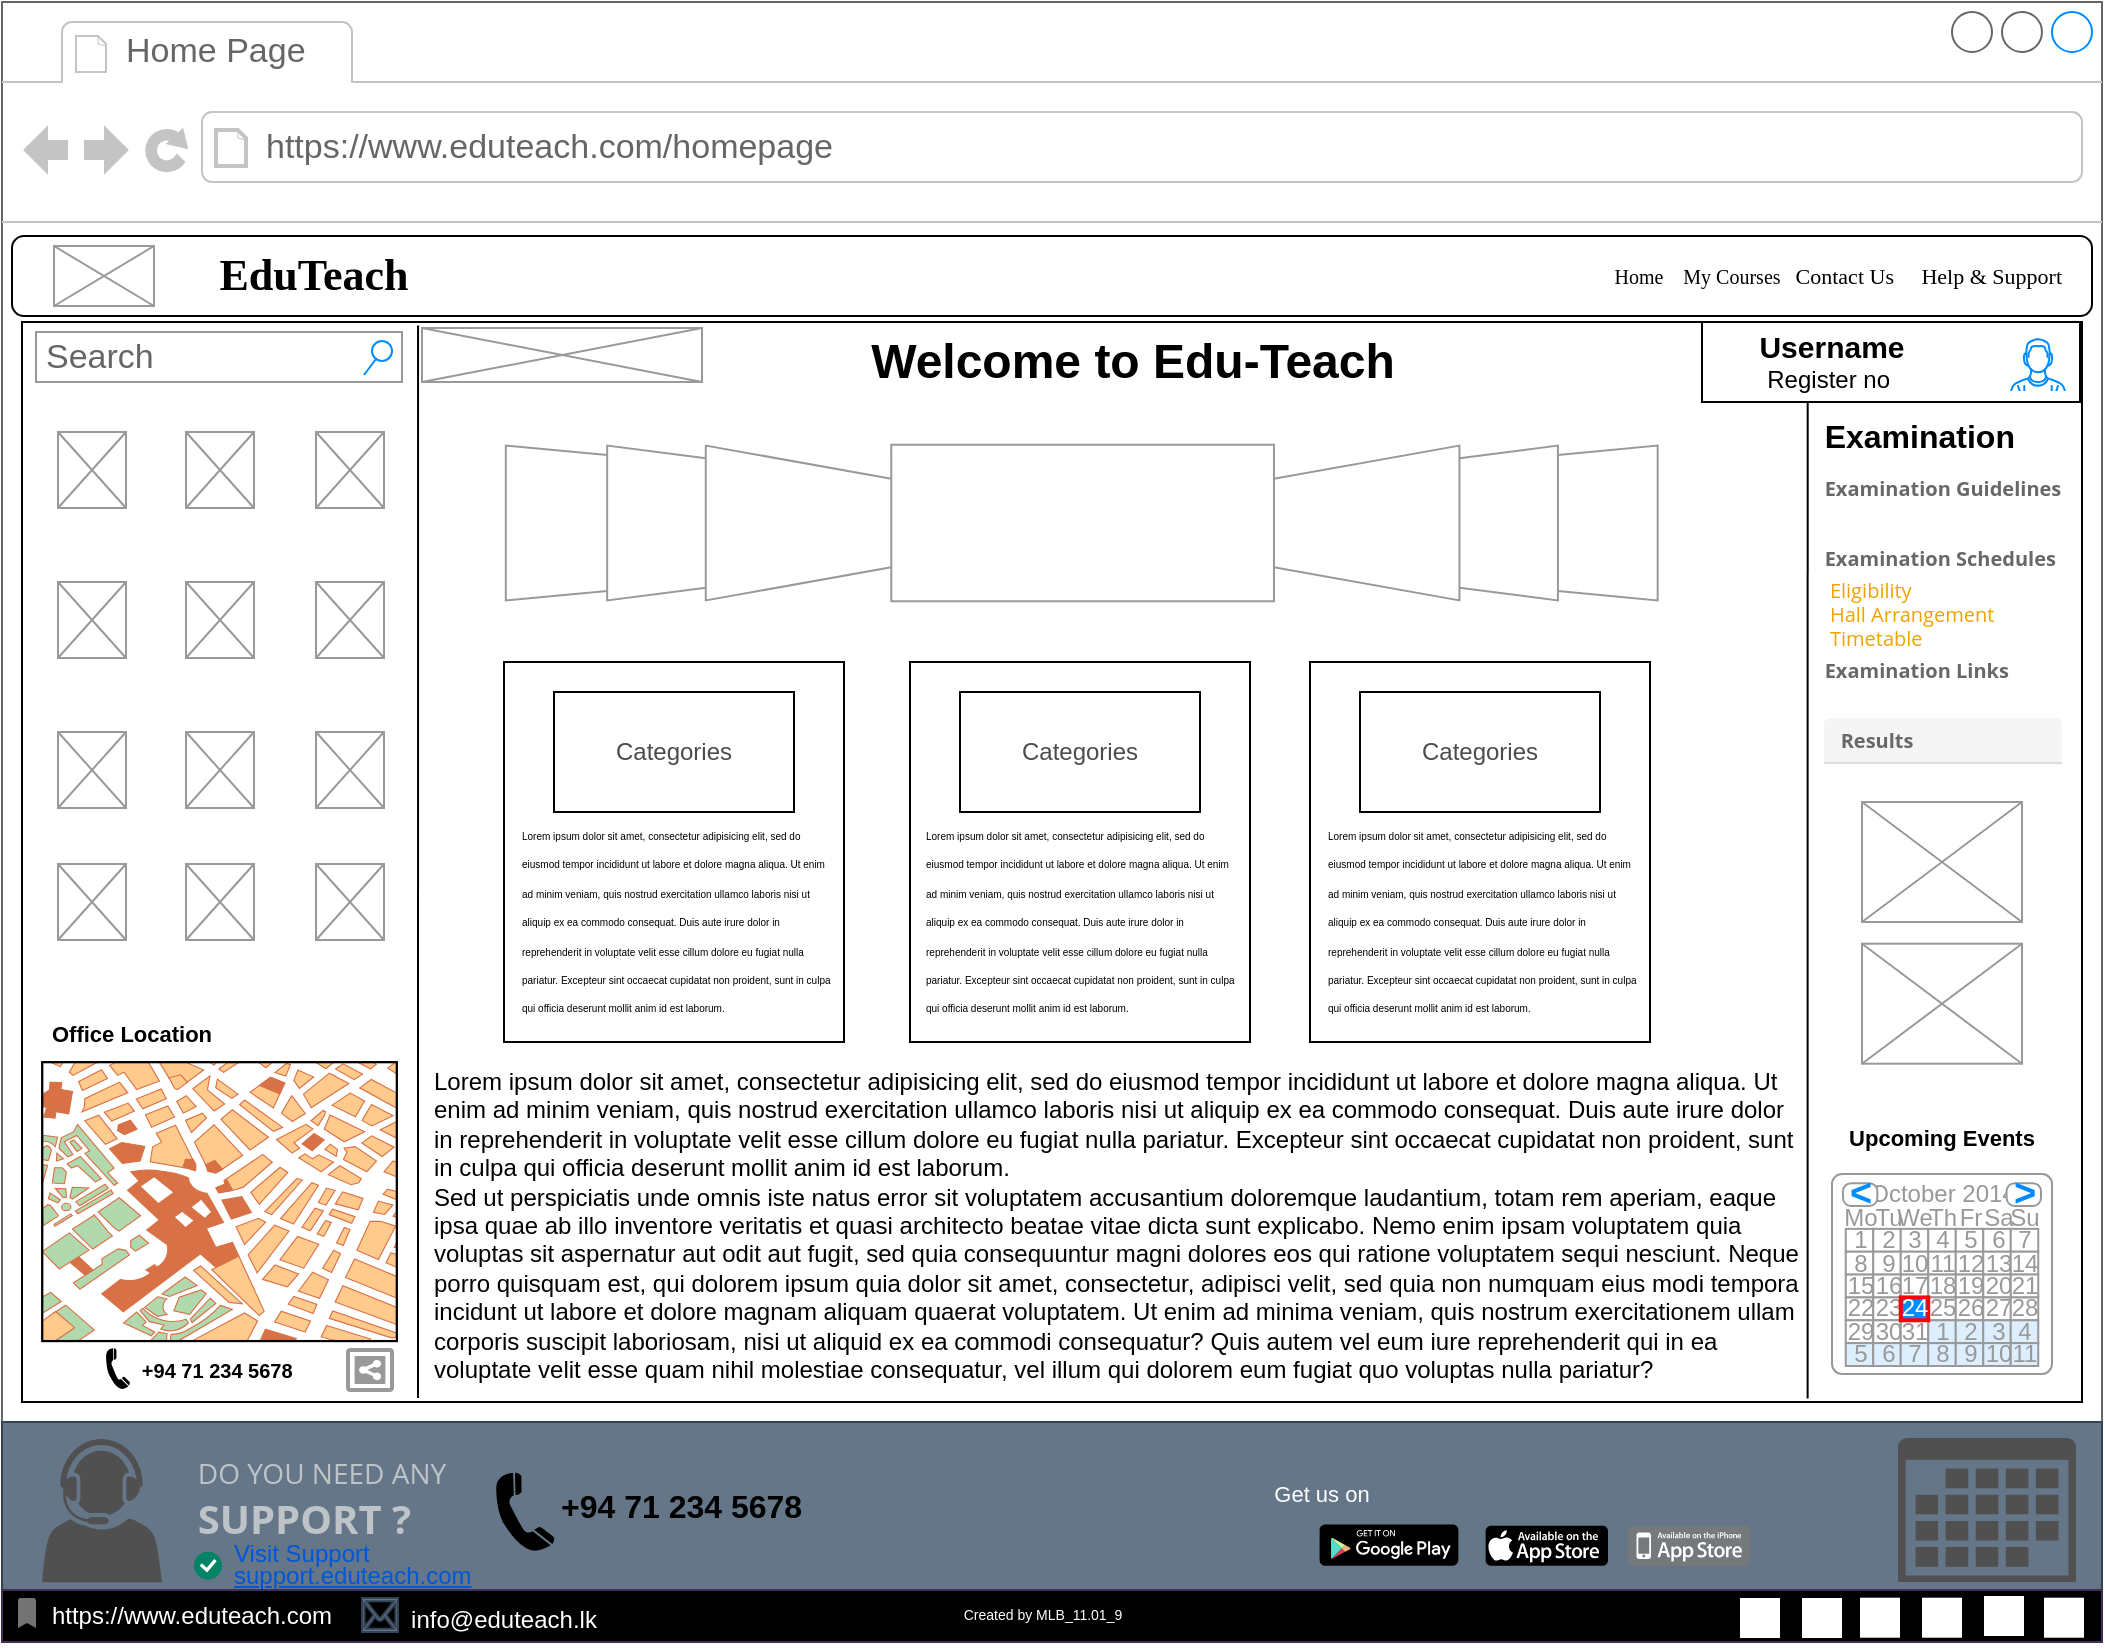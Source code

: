 <mxfile version="21.2.9" type="device">
  <diagram name="Page-1" id="2cc2dc42-3aac-f2a9-1cec-7a8b7cbee084">
    <mxGraphModel dx="1221" dy="711" grid="1" gridSize="10" guides="1" tooltips="1" connect="1" arrows="1" fold="1" page="1" pageScale="1" pageWidth="1100" pageHeight="850" background="none" math="0" shadow="0">
      <root>
        <mxCell id="0" />
        <mxCell id="1" parent="0" />
        <mxCell id="7026571954dc6520-1" value="" style="strokeWidth=1;shadow=0;dashed=0;align=center;html=1;shape=mxgraph.mockup.containers.browserWindow;rSize=0;strokeColor=#666666;mainText=,;recursiveResize=0;rounded=0;labelBackgroundColor=none;fontFamily=Verdana;fontSize=12" parent="1" vertex="1">
          <mxGeometry x="30" y="20" width="1050" height="820" as="geometry" />
        </mxCell>
        <mxCell id="7026571954dc6520-2" value="Home Page" style="strokeWidth=1;shadow=0;dashed=0;align=center;html=1;shape=mxgraph.mockup.containers.anchor;fontSize=17;fontColor=#666666;align=left;" parent="7026571954dc6520-1" vertex="1">
          <mxGeometry x="60" y="12" width="110" height="26" as="geometry" />
        </mxCell>
        <mxCell id="7026571954dc6520-3" value="https://www.eduteach.com/homepage" style="strokeWidth=1;shadow=0;dashed=0;align=center;html=1;shape=mxgraph.mockup.containers.anchor;rSize=0;fontSize=17;fontColor=#666666;align=left;" parent="7026571954dc6520-1" vertex="1">
          <mxGeometry x="130" y="60" width="480" height="26" as="geometry" />
        </mxCell>
        <mxCell id="8VcgCAM9icAOnQxPm49f-2" value="Welcome to Edu-Teach" style="text;strokeColor=none;fillColor=none;html=1;fontSize=24;fontStyle=1;verticalAlign=middle;align=center;" parent="7026571954dc6520-1" vertex="1">
          <mxGeometry x="430" y="160" width="270" height="40" as="geometry" />
        </mxCell>
        <mxCell id="8VcgCAM9icAOnQxPm49f-1" value="" style="verticalLabelPosition=bottom;shadow=0;dashed=0;align=center;html=1;verticalAlign=top;strokeWidth=1;shape=mxgraph.mockup.navigation.coverFlow;strokeColor=#999999;" parent="7026571954dc6520-1" vertex="1">
          <mxGeometry x="249" y="221" width="580" height="79" as="geometry" />
        </mxCell>
        <mxCell id="LoF_D8ftlG8vqLDM8Cvz-1" value="&lt;font style=&quot;font-size: 7px;&quot;&gt;Created by MLB_11.01_9&lt;/font&gt;" style="text;html=1;strokeColor=none;fillColor=none;align=center;verticalAlign=middle;whiteSpace=wrap;rounded=0;" parent="1" vertex="1">
          <mxGeometry x="460" y="810" width="181" height="30" as="geometry" />
        </mxCell>
        <mxCell id="LoF_D8ftlG8vqLDM8Cvz-2" value="" style="rounded=1;whiteSpace=wrap;html=1;" parent="1" vertex="1">
          <mxGeometry x="35" y="137" width="1040" height="40" as="geometry" />
        </mxCell>
        <mxCell id="LoF_D8ftlG8vqLDM8Cvz-3" value="" style="verticalLabelPosition=bottom;shadow=0;dashed=0;align=center;html=1;verticalAlign=top;strokeWidth=1;shape=mxgraph.mockup.graphics.simpleIcon;strokeColor=#999999;" parent="1" vertex="1">
          <mxGeometry x="56" y="142" width="50" height="30" as="geometry" />
        </mxCell>
        <mxCell id="LoF_D8ftlG8vqLDM8Cvz-5" value="&lt;font size=&quot;1&quot; face=&quot;Comic Sans MS&quot; style=&quot;&quot;&gt;&amp;nbsp; &amp;nbsp; &amp;nbsp; &amp;nbsp;Home&amp;nbsp; &amp;nbsp; My Courses&amp;nbsp; &amp;nbsp;&lt;/font&gt;&lt;span style=&quot;font-family: &amp;quot;Comic Sans MS&amp;quot;; font-size: 11px;&quot;&gt;Contact&amp;nbsp;&lt;/span&gt;&lt;font size=&quot;1&quot; face=&quot;Comic Sans MS&quot; style=&quot;&quot;&gt;&lt;span style=&quot;font-size: 11px;&quot;&gt;Us&amp;nbsp; &amp;nbsp; &amp;nbsp;Help &amp;amp; Support&lt;/span&gt;&lt;/font&gt;" style="text;html=1;strokeColor=none;fillColor=none;align=right;verticalAlign=middle;whiteSpace=wrap;rounded=0;" parent="1" vertex="1">
          <mxGeometry x="680" y="142" width="382" height="30" as="geometry" />
        </mxCell>
        <mxCell id="796VdTpRs6x_GsB5o8sN-1" value="" style="rounded=0;whiteSpace=wrap;html=1;fillColor=#647687;strokeColor=#314354;fontColor=#ffffff;" parent="1" vertex="1">
          <mxGeometry x="30" y="730" width="1050" height="110" as="geometry" />
        </mxCell>
        <mxCell id="796VdTpRs6x_GsB5o8sN-2" value="" style="dashed=0;outlineConnect=0;html=1;align=center;labelPosition=center;verticalLabelPosition=bottom;verticalAlign=top;shape=mxgraph.weblogos.app_store;fillColor=#000000;strokeColor=none" parent="1" vertex="1">
          <mxGeometry x="771.8" y="781.85" width="61.2" height="20" as="geometry" />
        </mxCell>
        <mxCell id="796VdTpRs6x_GsB5o8sN-3" value="" style="dashed=0;outlineConnect=0;html=1;align=center;labelPosition=center;verticalLabelPosition=bottom;verticalAlign=top;shape=mxgraph.weblogos.app_store_iphone;fillColor=#75797C;strokeColor=none" parent="1" vertex="1">
          <mxGeometry x="842.8" y="781.85" width="61.2" height="20" as="geometry" />
        </mxCell>
        <mxCell id="796VdTpRs6x_GsB5o8sN-4" value="" style="dashed=0;outlineConnect=0;html=1;align=center;labelPosition=center;verticalLabelPosition=bottom;verticalAlign=top;shape=mxgraph.webicons.google_play;fillColor=#000000" parent="1" vertex="1">
          <mxGeometry x="688.8" y="781.25" width="69.4" height="20.6" as="geometry" />
        </mxCell>
        <mxCell id="796VdTpRs6x_GsB5o8sN-5" value="&lt;font style=&quot;font-size: 11px;&quot; color=&quot;#ffffff&quot;&gt;Get us on&lt;/font&gt;" style="text;html=1;strokeColor=none;fillColor=none;align=center;verticalAlign=middle;whiteSpace=wrap;rounded=0;" parent="1" vertex="1">
          <mxGeometry x="660" y="751.25" width="60" height="30" as="geometry" />
        </mxCell>
        <mxCell id="796VdTpRs6x_GsB5o8sN-6" value="&lt;p style=&quot;line-height: 90%;&quot;&gt;&lt;/p&gt;&lt;div style=&quot;text-align: left; line-height: 40%; font-size: 11px;&quot;&gt;&lt;p style=&quot;margin: 0px 0px 10px; color: rgb(189, 195, 199); font-family: &amp;quot;Open Sans&amp;quot;, sans-serif; font-size: 14px; line-height: 40%;&quot; dir=&quot;ltr&quot;&gt;&lt;span style=&quot;background-color: rgb(100, 118, 135);&quot;&gt;DO YOU NEED ANY&lt;/span&gt;&lt;/p&gt;&lt;p style=&quot;margin: 0px 0px 10px; color: rgb(189, 195, 199); font-family: &amp;quot;Open Sans&amp;quot;, sans-serif; font-size: 2rem; line-height: 40%;&quot;&gt;&lt;span style=&quot;font-weight: 700; font-size: 20px; background-color: rgb(100, 118, 135);&quot;&gt;SUPPORT ?&lt;/span&gt;&lt;/p&gt;&lt;/div&gt;&lt;p&gt;&lt;/p&gt;" style="text;html=1;strokeColor=none;fillColor=none;align=center;verticalAlign=middle;whiteSpace=wrap;rounded=0;" parent="1" vertex="1">
          <mxGeometry x="110" y="733.5" width="160" height="71.5" as="geometry" />
        </mxCell>
        <mxCell id="796VdTpRs6x_GsB5o8sN-7" value="" style="shape=image;html=1;verticalAlign=top;verticalLabelPosition=bottom;labelBackgroundColor=#ffffff;imageAspect=0;aspect=fixed;image=https://cdn1.iconfinder.com/data/icons/logos-brands-1/24/logo_brand_brands_logos_microsoft_store_windows-128.png" parent="1" vertex="1">
          <mxGeometry x="911" y="774.25" width="30" height="30" as="geometry" />
        </mxCell>
        <mxCell id="796VdTpRs6x_GsB5o8sN-8" value="" style="sketch=0;pointerEvents=1;shadow=0;dashed=0;html=1;strokeColor=none;fillColor=#505050;labelPosition=center;verticalLabelPosition=bottom;verticalAlign=top;outlineConnect=0;align=center;shape=mxgraph.office.concepts.calendar;" parent="1" vertex="1">
          <mxGeometry x="978" y="738" width="89" height="72" as="geometry" />
        </mxCell>
        <mxCell id="796VdTpRs6x_GsB5o8sN-9" value="&lt;p style=&quot;line-height: 90%;&quot;&gt;Visit Support&lt;br&gt;&lt;u&gt;support.eduteach.com&lt;/u&gt;&lt;/p&gt;" style="fillColor=none;strokeColor=none;html=1;fontColor=#0057D8;align=left;fontSize=12;sketch=0;" parent="1" vertex="1">
          <mxGeometry x="144" y="784.85" width="125" height="33" as="geometry" />
        </mxCell>
        <mxCell id="796VdTpRs6x_GsB5o8sN-10" value="" style="html=1;shadow=0;dashed=0;shape=mxgraph.atlassian.checkbox;fillColor=#008465;strokeColor=none;html=1;sketch=0;" parent="1" vertex="1">
          <mxGeometry x="126" y="794.85" width="14" height="14" as="geometry" />
        </mxCell>
        <mxCell id="796VdTpRs6x_GsB5o8sN-11" value="" style="sketch=0;pointerEvents=1;shadow=0;dashed=0;html=1;strokeColor=none;fillColor=#505050;labelPosition=center;verticalLabelPosition=bottom;verticalAlign=top;outlineConnect=0;align=center;shape=mxgraph.office.users.call_center_agent;" parent="1" vertex="1">
          <mxGeometry x="50" y="738.37" width="60" height="71.75" as="geometry" />
        </mxCell>
        <mxCell id="796VdTpRs6x_GsB5o8sN-12" value="" style="shape=mxgraph.signs.tech.telephone_3;html=1;pointerEvents=1;fillColor=#000000;strokeColor=none;verticalLabelPosition=bottom;verticalAlign=top;align=center;" parent="1" vertex="1">
          <mxGeometry x="277" y="755.25" width="29.31" height="40" as="geometry" />
        </mxCell>
        <mxCell id="796VdTpRs6x_GsB5o8sN-13" value="&lt;b&gt;&lt;font style=&quot;font-size: 16px;&quot;&gt;+94 71 234 5678&amp;nbsp;&lt;/font&gt;&lt;/b&gt;" style="text;html=1;strokeColor=none;fillColor=none;align=center;verticalAlign=middle;whiteSpace=wrap;rounded=0;" parent="1" vertex="1">
          <mxGeometry x="287" y="757.37" width="170" height="30" as="geometry" />
        </mxCell>
        <mxCell id="796VdTpRs6x_GsB5o8sN-14" value="" style="rounded=0;whiteSpace=wrap;html=1;fillColor=#000000;fontColor=#ffffff;strokeColor=#432D57;" parent="1" vertex="1">
          <mxGeometry x="30" y="814" width="1050" height="26" as="geometry" />
        </mxCell>
        <mxCell id="796VdTpRs6x_GsB5o8sN-15" value="&lt;font color=&quot;#ffffff&quot; style=&quot;font-size: 7px;&quot;&gt;Created by MLB_11.01_9&lt;/font&gt;" style="text;html=1;strokeColor=none;fillColor=none;align=center;verticalAlign=middle;whiteSpace=wrap;rounded=0;" parent="1" vertex="1">
          <mxGeometry x="460" y="810" width="181" height="30" as="geometry" />
        </mxCell>
        <mxCell id="796VdTpRs6x_GsB5o8sN-16" value="" style="shape=image;html=1;verticalAlign=top;verticalLabelPosition=bottom;labelBackgroundColor=#ffffff;imageAspect=0;aspect=fixed;image=https://cdn2.iconfinder.com/data/icons/social-media-2421/512/Telegram-128.png;imageBackground=default;" parent="1" vertex="1">
          <mxGeometry x="1021" y="817" width="20" height="20" as="geometry" />
        </mxCell>
        <mxCell id="796VdTpRs6x_GsB5o8sN-17" value="" style="shape=image;html=1;verticalAlign=top;verticalLabelPosition=bottom;labelBackgroundColor=#ffffff;imageAspect=0;aspect=fixed;image=https://cdn3.iconfinder.com/data/icons/picons-social/57/46-facebook-128.png;imageBackground=default;" parent="1" vertex="1">
          <mxGeometry x="990" y="817.85" width="20" height="20" as="geometry" />
        </mxCell>
        <mxCell id="796VdTpRs6x_GsB5o8sN-18" value="" style="shape=image;html=1;verticalAlign=top;verticalLabelPosition=bottom;labelBackgroundColor=#ffffff;imageAspect=0;aspect=fixed;image=https://cdn1.iconfinder.com/data/icons/social-media-circle-7/512/Circled_Twitter_svg-128.png;imageBackground=default;" parent="1" vertex="1">
          <mxGeometry x="959" y="817.85" width="20" height="20" as="geometry" />
        </mxCell>
        <mxCell id="796VdTpRs6x_GsB5o8sN-19" value="" style="shape=image;html=1;verticalAlign=top;verticalLabelPosition=bottom;labelBackgroundColor=#ffffff;imageAspect=0;aspect=fixed;image=https://cdn4.iconfinder.com/data/icons/ionicons/512/icon-social-github-128.png;imageBackground=default;" parent="1" vertex="1">
          <mxGeometry x="1051" y="817.85" width="20" height="20" as="geometry" />
        </mxCell>
        <mxCell id="796VdTpRs6x_GsB5o8sN-20" value="" style="shape=image;html=1;verticalAlign=top;verticalLabelPosition=bottom;labelBackgroundColor=#ffffff;imageAspect=0;aspect=fixed;image=https://cdn0.iconfinder.com/data/icons/eon-social-media-contact-info-2/32/in_linkedin_portfolio_social_media-128.png;imageBackground=default;" parent="1" vertex="1">
          <mxGeometry x="930" y="818" width="20" height="20" as="geometry" />
        </mxCell>
        <mxCell id="796VdTpRs6x_GsB5o8sN-21" value="" style="shape=image;html=1;verticalAlign=top;verticalLabelPosition=bottom;labelBackgroundColor=#ffffff;imageAspect=0;aspect=fixed;image=https://cdn0.iconfinder.com/data/icons/social-media-and-logos-12/32/Google_Google-128.png;imageBackground=default;" parent="1" vertex="1">
          <mxGeometry x="899" y="818" width="20" height="20" as="geometry" />
        </mxCell>
        <mxCell id="796VdTpRs6x_GsB5o8sN-22" value="&lt;font color=&quot;#ffffff&quot;&gt;https://www.eduteach.com&lt;/font&gt;" style="text;html=1;strokeColor=none;fillColor=none;align=center;verticalAlign=middle;whiteSpace=wrap;rounded=0;" parent="1" vertex="1">
          <mxGeometry x="40" y="812" width="170" height="30" as="geometry" />
        </mxCell>
        <mxCell id="796VdTpRs6x_GsB5o8sN-23" value="" style="shape=mxgraph.signs.tech.mail;html=1;pointerEvents=1;fillColor=#647687;strokeColor=#314354;verticalLabelPosition=bottom;verticalAlign=top;align=center;fontColor=#ffffff;" parent="1" vertex="1">
          <mxGeometry x="210" y="818" width="18" height="17" as="geometry" />
        </mxCell>
        <mxCell id="796VdTpRs6x_GsB5o8sN-24" value="&lt;font color=&quot;#ffffff&quot;&gt;info@eduteach.lk&lt;/font&gt;" style="text;html=1;strokeColor=none;fillColor=none;align=center;verticalAlign=middle;whiteSpace=wrap;rounded=0;" parent="1" vertex="1">
          <mxGeometry x="196" y="814" width="170" height="30" as="geometry" />
        </mxCell>
        <mxCell id="796VdTpRs6x_GsB5o8sN-25" value="" style="html=1;dashed=0;aspect=fixed;verticalLabelPosition=bottom;verticalAlign=top;align=center;shape=mxgraph.gmdl.bookmark;strokeColor=none;fillColor=#737373;shadow=0;sketch=0;" parent="1" vertex="1">
          <mxGeometry x="38" y="818" width="9" height="15" as="geometry" />
        </mxCell>
        <mxCell id="8VcgCAM9icAOnQxPm49f-7" value="" style="endArrow=none;html=1;rounded=0;entryX=0.168;entryY=0.007;entryDx=0;entryDy=0;entryPerimeter=0;" parent="1" edge="1">
          <mxGeometry width="50" height="50" relative="1" as="geometry">
            <mxPoint x="238" y="718" as="sourcePoint" />
            <mxPoint x="238.04" y="181.78" as="targetPoint" />
          </mxGeometry>
        </mxCell>
        <mxCell id="8VcgCAM9icAOnQxPm49f-8" value="" style="endArrow=none;html=1;rounded=0;entryX=0.168;entryY=0.007;entryDx=0;entryDy=0;entryPerimeter=0;" parent="1" edge="1">
          <mxGeometry width="50" height="50" relative="1" as="geometry">
            <mxPoint x="932.8" y="718.22" as="sourcePoint" />
            <mxPoint x="932.84" y="182.0" as="targetPoint" />
          </mxGeometry>
        </mxCell>
        <mxCell id="8VcgCAM9icAOnQxPm49f-9" value="" style="rounded=0;whiteSpace=wrap;html=1;" parent="1" vertex="1">
          <mxGeometry x="880" y="180" width="189" height="40" as="geometry" />
        </mxCell>
        <mxCell id="8VcgCAM9icAOnQxPm49f-6" value="" style="rounded=0;whiteSpace=wrap;html=1;fillColor=none;" parent="1" vertex="1">
          <mxGeometry x="40" y="180" width="1030" height="540" as="geometry" />
        </mxCell>
        <mxCell id="8VcgCAM9icAOnQxPm49f-10" value="" style="verticalLabelPosition=bottom;shadow=0;dashed=0;align=center;html=1;verticalAlign=top;strokeWidth=1;shape=mxgraph.mockup.containers.userMale;strokeColor=#FFFFFF;strokeColor2=#008cff;labelBorderColor=none;labelBackgroundColor=none;" parent="1" vertex="1">
          <mxGeometry x="1033" y="185" width="30" height="30" as="geometry" />
        </mxCell>
        <mxCell id="8VcgCAM9icAOnQxPm49f-11" value="&lt;b&gt;&lt;font style=&quot;font-size: 15px;&quot;&gt;Username&lt;/font&gt;&lt;/b&gt;&lt;br&gt;Register no&amp;nbsp;" style="text;html=1;strokeColor=none;fillColor=none;align=center;verticalAlign=middle;whiteSpace=wrap;rounded=0;" parent="1" vertex="1">
          <mxGeometry x="890" y="185" width="110" height="30" as="geometry" />
        </mxCell>
        <mxCell id="8VcgCAM9icAOnQxPm49f-17" value="" style="rounded=0;whiteSpace=wrap;html=1;labelBackgroundColor=none;" parent="1" vertex="1">
          <mxGeometry x="281" y="350" width="170" height="190" as="geometry" />
        </mxCell>
        <mxCell id="8VcgCAM9icAOnQxPm49f-14" value="Categories" style="rounded=0;whiteSpace=wrap;html=1;textOpacity=70;" parent="1" vertex="1">
          <mxGeometry x="306" y="365" width="120" height="60" as="geometry" />
        </mxCell>
        <mxCell id="8VcgCAM9icAOnQxPm49f-18" value="" style="rounded=0;whiteSpace=wrap;html=1;labelBackgroundColor=none;" parent="1" vertex="1">
          <mxGeometry x="484" y="350" width="170" height="190" as="geometry" />
        </mxCell>
        <mxCell id="8VcgCAM9icAOnQxPm49f-15" value="Categories" style="rounded=0;whiteSpace=wrap;html=1;textOpacity=70;" parent="1" vertex="1">
          <mxGeometry x="509.0" y="365" width="120" height="60" as="geometry" />
        </mxCell>
        <mxCell id="8VcgCAM9icAOnQxPm49f-19" value="" style="rounded=0;whiteSpace=wrap;html=1;labelBackgroundColor=none;" parent="1" vertex="1">
          <mxGeometry x="684" y="350" width="170" height="190" as="geometry" />
        </mxCell>
        <mxCell id="8VcgCAM9icAOnQxPm49f-16" value="Categories" style="rounded=0;whiteSpace=wrap;html=1;textOpacity=70;" parent="1" vertex="1">
          <mxGeometry x="709" y="365" width="120" height="60" as="geometry" />
        </mxCell>
        <mxCell id="8VcgCAM9icAOnQxPm49f-20" value="&lt;font style=&quot;font-size: 5px;&quot;&gt;Lorem ipsum dolor sit amet, consectetur adipisicing elit, sed do eiusmod tempor incididunt ut labore et dolore magna aliqua. Ut enim ad minim veniam, quis nostrud exercitation ullamco laboris nisi ut aliquip ex ea commodo consequat. Duis aute irure dolor in reprehenderit in voluptate velit esse cillum dolore eu fugiat nulla pariatur. Excepteur sint occaecat cupidatat non proident, sunt in culpa qui officia deserunt mollit anim id est laborum.&lt;/font&gt;" style="text;spacingTop=-5;whiteSpace=wrap;html=1;align=left;fontSize=12;fontFamily=Helvetica;fillColor=none;strokeColor=none;" parent="1" vertex="1">
          <mxGeometry x="288" y="426" width="158" height="116" as="geometry" />
        </mxCell>
        <mxCell id="8VcgCAM9icAOnQxPm49f-21" value="&lt;font style=&quot;font-size: 5px;&quot;&gt;Lorem ipsum dolor sit amet, consectetur adipisicing elit, sed do eiusmod tempor incididunt ut labore et dolore magna aliqua. Ut enim ad minim veniam, quis nostrud exercitation ullamco laboris nisi ut aliquip ex ea commodo consequat. Duis aute irure dolor in reprehenderit in voluptate velit esse cillum dolore eu fugiat nulla pariatur. Excepteur sint occaecat cupidatat non proident, sunt in culpa qui officia deserunt mollit anim id est laborum.&lt;/font&gt;" style="text;spacingTop=-5;whiteSpace=wrap;html=1;align=left;fontSize=12;fontFamily=Helvetica;fillColor=none;strokeColor=none;" parent="1" vertex="1">
          <mxGeometry x="490" y="426" width="158" height="116" as="geometry" />
        </mxCell>
        <mxCell id="8VcgCAM9icAOnQxPm49f-22" value="&lt;font style=&quot;font-size: 5px;&quot;&gt;Lorem ipsum dolor sit amet, consectetur adipisicing elit, sed do eiusmod tempor incididunt ut labore et dolore magna aliqua. Ut enim ad minim veniam, quis nostrud exercitation ullamco laboris nisi ut aliquip ex ea commodo consequat. Duis aute irure dolor in reprehenderit in voluptate velit esse cillum dolore eu fugiat nulla pariatur. Excepteur sint occaecat cupidatat non proident, sunt in culpa qui officia deserunt mollit anim id est laborum.&lt;/font&gt;" style="text;spacingTop=-5;whiteSpace=wrap;html=1;align=left;fontSize=12;fontFamily=Helvetica;fillColor=none;strokeColor=none;" parent="1" vertex="1">
          <mxGeometry x="691" y="426" width="158" height="116" as="geometry" />
        </mxCell>
        <mxCell id="8VcgCAM9icAOnQxPm49f-23" value="&lt;h2 style=&quot;text-align: left; margin: 10px 0px; font-family: &amp;quot;Pontano Sans&amp;quot;, sans-serif; line-height: 70%; background-color: rgb(255, 255, 255); font-size: 16px;&quot;&gt;&lt;font style=&quot;font-size: 16px;&quot;&gt;Examination&lt;/font&gt;&lt;/h2&gt;&lt;div style=&quot;text-align: left; font-family: &amp;quot;Open Sans&amp;quot;, sans-serif; font-size: 10px; text-decoration-line: none; line-height: 2em; font-weight: bold; color: rgb(104, 104, 104) !important;&quot;&gt;&lt;a style=&quot;background-color: initial; text-decoration-line: none; line-height: 2em; color: rgb(104, 104, 104) !important;&quot; class=&quot;collapsed&quot; href=&quot;https://courseweb.sliit.lk/my/#collapseThree&quot; data-parent=&quot;#accordion&quot; data-toggle=&quot;collapse&quot;&gt;Examination Guidelines&lt;/a&gt;&lt;a style=&quot;font-family: &amp;quot;Open Sans&amp;quot;, sans-serif; font-size: 10px; text-decoration-line: none; line-height: 2em; font-weight: bold; color: rgb(104, 104, 104) !important;&quot; class=&quot;collapsed&quot; href=&quot;https://courseweb.sliit.lk/my/#collapseThree&quot; data-parent=&quot;#accordion&quot; data-toggle=&quot;collapse&quot;&gt;&lt;br&gt;&lt;/a&gt;&lt;/div&gt;&lt;font face=&quot;Open Sans, sans-serif&quot; color=&quot;#555555&quot;&gt;&lt;div style=&quot;text-align: left;&quot;&gt;&lt;span style=&quot;font-size: 10px;&quot;&gt;&lt;br&gt;&lt;/span&gt;&lt;/div&gt;&lt;/font&gt;&lt;div style=&quot;text-align: left; font-family: &amp;quot;Open Sans&amp;quot;, sans-serif; font-size: 10px; text-decoration-line: none; line-height: 2em; font-weight: bold; color: rgb(104, 104, 104) !important;&quot;&gt;&lt;a style=&quot;background-color: initial; text-decoration-line: none; line-height: 2em; color: rgb(104, 104, 104) !important;&quot; class=&quot;&quot; href=&quot;https://courseweb.sliit.lk/my/#collapseOne&quot; data-parent=&quot;#accordion&quot; data-toggle=&quot;collapse&quot;&gt;Examination Schedules&lt;/a&gt;&lt;a style=&quot;font-family: &amp;quot;Open Sans&amp;quot;, sans-serif; font-size: 10px; text-decoration-line: none; line-height: 2em; font-weight: bold; color: rgb(104, 104, 104) !important;&quot; class=&quot;&quot; href=&quot;https://courseweb.sliit.lk/my/#collapseOne&quot; data-parent=&quot;#accordion&quot; data-toggle=&quot;collapse&quot;&gt;&lt;br&gt;&lt;/a&gt;&lt;/div&gt;&lt;span style=&quot;background-color: rgb(255, 255, 255); color: rgb(85, 85, 85); font-family: &amp;quot;Open Sans&amp;quot;, sans-serif; font-size: 10px;&quot;&gt;&lt;div style=&quot;text-align: left;&quot;&gt;&amp;nbsp;&lt;a style=&quot;color: rgb(239, 163, 0); text-decoration-line: none; margin: 20px 0px;&quot; href=&quot;https://courseweb.sliit.lk/course/view.php?id=3&amp;amp;section=1&quot;&gt;Eligibility&lt;/a&gt;&lt;/div&gt;&lt;/span&gt;&lt;span style=&quot;background-color: rgb(255, 255, 255); color: rgb(85, 85, 85); font-family: &amp;quot;Open Sans&amp;quot;, sans-serif; font-size: 10px;&quot;&gt;&lt;div style=&quot;text-align: left;&quot;&gt;&amp;nbsp;&lt;a style=&quot;color: rgb(239, 163, 0); text-decoration-line: none; margin: 20px 0px;&quot; href=&quot;https://courseweb.sliit.lk/course/view.php?id=3&amp;amp;section=1&quot;&gt;Hall Arrangement&lt;/a&gt;&lt;/div&gt;&lt;/span&gt;&lt;span style=&quot;background-color: rgb(255, 255, 255); color: rgb(85, 85, 85); font-family: &amp;quot;Open Sans&amp;quot;, sans-serif; font-size: 10px;&quot;&gt;&lt;div style=&quot;text-align: left;&quot;&gt;&amp;nbsp;&lt;a style=&quot;color: rgb(239, 163, 0); text-decoration-line: none; margin: 20px 0px;&quot; href=&quot;https://courseweb.sliit.lk/course/view.php?id=3&amp;amp;section=1&quot;&gt;Timetable&lt;/a&gt;&lt;/div&gt;&lt;/span&gt;&lt;div style=&quot;text-align: left; font-family: &amp;quot;Open Sans&amp;quot;, sans-serif; font-size: 10px; text-decoration-line: none; line-height: 2em; font-weight: bold; color: rgb(104, 104, 104) !important;&quot;&gt;&lt;a style=&quot;background-color: initial; text-decoration-line: none; line-height: 2em; color: rgb(104, 104, 104) !important;&quot; class=&quot;collapsed&quot; href=&quot;https://courseweb.sliit.lk/my/#collapseTwo&quot; data-parent=&quot;#accordion&quot; data-toggle=&quot;collapse&quot;&gt;Examination Links&lt;/a&gt;&lt;a style=&quot;font-family: &amp;quot;Open Sans&amp;quot;, sans-serif; font-size: 10px; text-decoration-line: none; line-height: 2em; font-weight: bold; color: rgb(104, 104, 104) !important;&quot; class=&quot;collapsed&quot; href=&quot;https://courseweb.sliit.lk/my/#collapseTwo&quot; data-parent=&quot;#accordion&quot; data-toggle=&quot;collapse&quot;&gt;&lt;br&gt;&lt;/a&gt;&lt;/div&gt;&lt;font face=&quot;Open Sans, sans-serif&quot; color=&quot;#555555&quot;&gt;&lt;div style=&quot;text-align: left;&quot;&gt;&lt;span style=&quot;font-size: 10px;&quot;&gt;&lt;br&gt;&lt;/span&gt;&lt;/div&gt;&lt;/font&gt;&lt;div style=&quot;color: rgb(85, 85, 85); font-family: &amp;quot;Open Sans&amp;quot;, sans-serif; background-color: rgb(255, 255, 255); line-height: 80%; font-size: 10px;&quot; class=&quot;panel-group&quot;&gt;&lt;div style=&quot;border-radius: 4px; border: none; box-shadow: none; margin-bottom: 8px; line-height: 80%;&quot; class=&quot;panel panel-default&quot;&gt;&lt;div style=&quot;text-align: left; border-bottom: 1px solid rgb(221, 221, 221); border-top-left-radius: 3px; border-top-right-radius: 3px; padding: 1px 8px; background-color: rgb(245, 245, 245); border-top-color: rgb(221, 221, 221); border-right-color: rgb(221, 221, 221); border-left-color: rgb(221, 221, 221); line-height: 80%; color: rgb(119, 119, 119) !important;&quot; class=&quot;panel-heading&quot;&gt;&lt;a style=&quot;text-decoration-line: none; line-height: 2em; font-weight: bold; color: rgb(104, 104, 104) !important;&quot; class=&quot;collapsed&quot; target=&quot;_blank&quot; href=&quot;http://student.sliit.lk/profile/&quot;&gt;&lt;font style=&quot;font-size: 10px;&quot;&gt;Results&lt;/font&gt;&lt;/a&gt;&lt;/div&gt;&lt;/div&gt;&lt;/div&gt;&lt;div style=&quot;color: rgb(85, 85, 85); font-family: &amp;quot;Open Sans&amp;quot;, sans-serif; background-color: rgb(255, 255, 255); line-height: 80%; font-size: 10px;&quot; id=&quot;accordion&quot; class=&quot;panel-group&quot;&gt;&lt;div style=&quot;border-radius: 4px; border: none; box-shadow: none; margin-bottom: 8px; line-height: 80%;&quot; class=&quot;panel panel-default&quot;&gt;&lt;div style=&quot;position: relative; height: 0px; overflow: hidden; transition: height 0.35s ease 0s; line-height: 80%;&quot; class=&quot;panel-collapse collapse&quot; id=&quot;collapseThree&quot;&gt;&lt;div style=&quot;text-align: left; padding: 12px 8px; line-height: 80%;&quot; class=&quot;panel-body&quot;&gt;&lt;ul style=&quot;padding: 0px; margin: 0px 0px 10px 25px; line-height: 80%;&quot; class=&quot;list-style-3 colored&quot;&gt;&lt;li style=&quot;line-height: 20px; list-style: outside none none; margin: 20px 0px;&quot;&gt;&lt;font style=&quot;font-size: 10px;&quot;&gt;&lt;a style=&quot;color: rgb(239, 163, 0); text-decoration-line: none; margin: 10px 0px;&quot; target=&quot;_blank&quot; href=&quot;https://netexam.sliit.lk/course/view.php?id=638&quot;&gt;&lt;/a&gt;&lt;/font&gt;&lt;/li&gt;&lt;li style=&quot;line-height: 20px; list-style: outside none none; margin: 20px 0px;&quot;&gt;&lt;font style=&quot;font-size: 10px;&quot;&gt;&lt;a style=&quot;color: rgb(239, 163, 0); text-decoration-line: none; margin: 10px 0px;&quot; target=&quot;_blank&quot; href=&quot;https://netexam.sliit.lk/mod/page/view.php?id=2745&quot;&gt;&lt;/a&gt;&lt;/font&gt;&lt;/li&gt;&lt;/ul&gt;&lt;/div&gt;&lt;/div&gt;&lt;/div&gt;&lt;/div&gt;&lt;div style=&quot;color: rgb(85, 85, 85); font-family: &amp;quot;Open Sans&amp;quot;, sans-serif; text-align: start; background-color: rgb(255, 255, 255); line-height: 80%; font-size: 10px;&quot; class=&quot;panel-group&quot;&gt;&lt;div style=&quot;border-radius: 4px; border: none; box-shadow: none; margin-bottom: 8px; line-height: 80%;&quot; class=&quot;panel panel-default&quot;&gt;&lt;div style=&quot;position: relative; height: 0px; overflow: hidden; transition: height 0.35s ease 0s; line-height: 80%;&quot; class=&quot;panel-collapse collapse&quot; id=&quot;collapseTwo&quot;&gt;&lt;div style=&quot;padding: 12px 8px; line-height: 80%;&quot; class=&quot;panel-body&quot;&gt;&lt;ul style=&quot;padding: 0px; margin: 0px 0px 10px 25px; line-height: 80%;&quot; class=&quot;list-style-3 colored&quot;&gt;&lt;li style=&quot;line-height: 20px; list-style: outside none none; margin: 20px 0px;&quot;&gt;&lt;font style=&quot;font-size: 10px;&quot;&gt;&lt;a style=&quot;color: rgb(239, 163, 0); text-decoration-line: none; margin: 10px 0px;&quot; href=&quot;https://courseweb.sliit.lk/course/view.php?id=66&amp;amp;section=1&quot;&gt;&lt;/a&gt;&lt;/font&gt;&lt;/li&gt;&lt;li style=&quot;line-height: 20px; list-style: outside none none; margin: 20px 0px;&quot;&gt;&lt;font style=&quot;font-size: 10px;&quot;&gt;&lt;a style=&quot;color: rgb(239, 163, 0); text-decoration-line: none; margin: 10px 0px;&quot; href=&quot;https://courseweb.sliit.lk/course/view.php?id=67&amp;amp;section=1&quot;&gt;&lt;/a&gt;&lt;/font&gt;&lt;/li&gt;&lt;li style=&quot;line-height: 20px; list-style: outside none none; margin: 20px 0px;&quot;&gt;&lt;font style=&quot;font-size: 10px;&quot;&gt;&lt;a style=&quot;color: rgb(239, 163, 0); text-decoration-line: none; margin: 10px 0px;&quot; href=&quot;https://courseweb.sliit.lk/course/view.php?id=65&amp;amp;section=1&quot;&gt;&lt;/a&gt;&lt;/font&gt;&lt;/li&gt;&lt;/ul&gt;&lt;/div&gt;&lt;/div&gt;&lt;/div&gt;&lt;/div&gt;" style="text;html=1;strokeColor=none;fillColor=none;align=center;verticalAlign=middle;whiteSpace=wrap;rounded=0;" parent="1" vertex="1">
          <mxGeometry x="931.75" y="230" width="136.5" height="185" as="geometry" />
        </mxCell>
        <mxCell id="8VcgCAM9icAOnQxPm49f-26" value="" style="verticalLabelPosition=bottom;shadow=0;dashed=0;align=center;html=1;verticalAlign=top;strokeWidth=1;shape=mxgraph.mockup.misc.map;" parent="1" vertex="1">
          <mxGeometry x="50" y="550" width="178" height="140" as="geometry" />
        </mxCell>
        <mxCell id="8VcgCAM9icAOnQxPm49f-27" value="" style="verticalLabelPosition=bottom;shadow=0;dashed=0;align=center;html=1;verticalAlign=top;strokeWidth=1;shape=mxgraph.mockup.graphics.simpleIcon;strokeColor=#999999;fillColor=#ffffff;" parent="1" vertex="1">
          <mxGeometry x="58" y="235" width="34" height="38" as="geometry" />
        </mxCell>
        <mxCell id="8VcgCAM9icAOnQxPm49f-28" value="" style="verticalLabelPosition=bottom;shadow=0;dashed=0;align=center;html=1;verticalAlign=top;strokeWidth=1;shape=mxgraph.mockup.graphics.simpleIcon;strokeColor=#999999;fillColor=#ffffff;" parent="1" vertex="1">
          <mxGeometry x="122" y="235" width="34" height="38" as="geometry" />
        </mxCell>
        <mxCell id="8VcgCAM9icAOnQxPm49f-29" value="" style="verticalLabelPosition=bottom;shadow=0;dashed=0;align=center;html=1;verticalAlign=top;strokeWidth=1;shape=mxgraph.mockup.graphics.simpleIcon;strokeColor=#999999;fillColor=#ffffff;" parent="1" vertex="1">
          <mxGeometry x="187" y="235" width="34" height="38" as="geometry" />
        </mxCell>
        <mxCell id="8VcgCAM9icAOnQxPm49f-30" value="" style="verticalLabelPosition=bottom;shadow=0;dashed=0;align=center;html=1;verticalAlign=top;strokeWidth=1;shape=mxgraph.mockup.graphics.simpleIcon;strokeColor=#999999;fillColor=#ffffff;" parent="1" vertex="1">
          <mxGeometry x="58" y="310" width="34" height="38" as="geometry" />
        </mxCell>
        <mxCell id="8VcgCAM9icAOnQxPm49f-31" value="" style="verticalLabelPosition=bottom;shadow=0;dashed=0;align=center;html=1;verticalAlign=top;strokeWidth=1;shape=mxgraph.mockup.graphics.simpleIcon;strokeColor=#999999;fillColor=#ffffff;" parent="1" vertex="1">
          <mxGeometry x="122" y="310" width="34" height="38" as="geometry" />
        </mxCell>
        <mxCell id="8VcgCAM9icAOnQxPm49f-32" value="" style="verticalLabelPosition=bottom;shadow=0;dashed=0;align=center;html=1;verticalAlign=top;strokeWidth=1;shape=mxgraph.mockup.graphics.simpleIcon;strokeColor=#999999;fillColor=#ffffff;" parent="1" vertex="1">
          <mxGeometry x="187" y="310" width="34" height="38" as="geometry" />
        </mxCell>
        <mxCell id="8VcgCAM9icAOnQxPm49f-33" value="" style="verticalLabelPosition=bottom;shadow=0;dashed=0;align=center;html=1;verticalAlign=top;strokeWidth=1;shape=mxgraph.mockup.graphics.simpleIcon;strokeColor=#999999;fillColor=#ffffff;" parent="1" vertex="1">
          <mxGeometry x="58" y="385" width="34" height="38" as="geometry" />
        </mxCell>
        <mxCell id="8VcgCAM9icAOnQxPm49f-34" value="" style="verticalLabelPosition=bottom;shadow=0;dashed=0;align=center;html=1;verticalAlign=top;strokeWidth=1;shape=mxgraph.mockup.graphics.simpleIcon;strokeColor=#999999;fillColor=#ffffff;" parent="1" vertex="1">
          <mxGeometry x="122" y="385" width="34" height="38" as="geometry" />
        </mxCell>
        <mxCell id="8VcgCAM9icAOnQxPm49f-35" value="" style="verticalLabelPosition=bottom;shadow=0;dashed=0;align=center;html=1;verticalAlign=top;strokeWidth=1;shape=mxgraph.mockup.graphics.simpleIcon;strokeColor=#999999;fillColor=#ffffff;" parent="1" vertex="1">
          <mxGeometry x="187" y="385" width="34" height="38" as="geometry" />
        </mxCell>
        <mxCell id="8VcgCAM9icAOnQxPm49f-36" value="" style="strokeWidth=1;shadow=0;dashed=0;align=center;html=1;shape=mxgraph.mockup.forms.rrect;rSize=5;strokeColor=#999999;fillColor=#ffffff;" parent="1" vertex="1">
          <mxGeometry x="945" y="606" width="110" height="100" as="geometry" />
        </mxCell>
        <mxCell id="8VcgCAM9icAOnQxPm49f-37" value="October 2014" style="strokeWidth=1;shadow=0;dashed=0;align=center;html=1;shape=mxgraph.mockup.forms.anchor;fontColor=#999999;" parent="8VcgCAM9icAOnQxPm49f-36" vertex="1">
          <mxGeometry x="20.625" y="4.571" width="68.75" height="11.429" as="geometry" />
        </mxCell>
        <mxCell id="8VcgCAM9icAOnQxPm49f-38" value="&lt;" style="strokeWidth=1;shadow=0;dashed=0;align=center;html=1;shape=mxgraph.mockup.forms.rrect;rSize=4;strokeColor=#999999;fontColor=#008cff;fontSize=19;fontStyle=1;" parent="8VcgCAM9icAOnQxPm49f-36" vertex="1">
          <mxGeometry x="5.5" y="4.571" width="17.188" height="11.429" as="geometry" />
        </mxCell>
        <mxCell id="8VcgCAM9icAOnQxPm49f-39" value="&gt;" style="strokeWidth=1;shadow=0;dashed=0;align=center;html=1;shape=mxgraph.mockup.forms.rrect;rSize=4;strokeColor=#999999;fontColor=#008cff;fontSize=19;fontStyle=1;" parent="8VcgCAM9icAOnQxPm49f-36" vertex="1">
          <mxGeometry x="87.312" y="4.571" width="17.188" height="11.429" as="geometry" />
        </mxCell>
        <mxCell id="8VcgCAM9icAOnQxPm49f-40" value="Mo" style="strokeWidth=1;shadow=0;dashed=0;align=center;html=1;shape=mxgraph.mockup.forms.anchor;fontColor=#999999;" parent="8VcgCAM9icAOnQxPm49f-36" vertex="1">
          <mxGeometry x="6.875" y="16" width="13.75" height="11.429" as="geometry" />
        </mxCell>
        <mxCell id="8VcgCAM9icAOnQxPm49f-41" value="Tu" style="strokeWidth=1;shadow=0;dashed=0;align=center;html=1;shape=mxgraph.mockup.forms.anchor;fontColor=#999999;" parent="8VcgCAM9icAOnQxPm49f-36" vertex="1">
          <mxGeometry x="20.625" y="16" width="13.75" height="11.429" as="geometry" />
        </mxCell>
        <mxCell id="8VcgCAM9icAOnQxPm49f-42" value="We" style="strokeWidth=1;shadow=0;dashed=0;align=center;html=1;shape=mxgraph.mockup.forms.anchor;fontColor=#999999;" parent="8VcgCAM9icAOnQxPm49f-36" vertex="1">
          <mxGeometry x="34.375" y="16" width="13.75" height="11.429" as="geometry" />
        </mxCell>
        <mxCell id="8VcgCAM9icAOnQxPm49f-43" value="Th" style="strokeWidth=1;shadow=0;dashed=0;align=center;html=1;shape=mxgraph.mockup.forms.anchor;fontColor=#999999;" parent="8VcgCAM9icAOnQxPm49f-36" vertex="1">
          <mxGeometry x="48.125" y="16" width="13.75" height="11.429" as="geometry" />
        </mxCell>
        <mxCell id="8VcgCAM9icAOnQxPm49f-44" value="Fr" style="strokeWidth=1;shadow=0;dashed=0;align=center;html=1;shape=mxgraph.mockup.forms.anchor;fontColor=#999999;" parent="8VcgCAM9icAOnQxPm49f-36" vertex="1">
          <mxGeometry x="61.875" y="16" width="13.75" height="11.429" as="geometry" />
        </mxCell>
        <mxCell id="8VcgCAM9icAOnQxPm49f-45" value="Sa" style="strokeWidth=1;shadow=0;dashed=0;align=center;html=1;shape=mxgraph.mockup.forms.anchor;fontColor=#999999;" parent="8VcgCAM9icAOnQxPm49f-36" vertex="1">
          <mxGeometry x="75.625" y="16" width="13.75" height="11.429" as="geometry" />
        </mxCell>
        <mxCell id="8VcgCAM9icAOnQxPm49f-46" value="Su" style="strokeWidth=1;shadow=0;dashed=0;align=center;html=1;shape=mxgraph.mockup.forms.anchor;fontColor=#999999;" parent="8VcgCAM9icAOnQxPm49f-36" vertex="1">
          <mxGeometry x="89.375" y="16" width="13.75" height="11.429" as="geometry" />
        </mxCell>
        <mxCell id="8VcgCAM9icAOnQxPm49f-47" value="1" style="strokeWidth=1;shadow=0;dashed=0;align=center;html=1;shape=mxgraph.mockup.forms.rrect;rSize=0;strokeColor=#999999;fontColor=#999999;" parent="8VcgCAM9icAOnQxPm49f-36" vertex="1">
          <mxGeometry x="6.875" y="27.429" width="13.75" height="11.429" as="geometry" />
        </mxCell>
        <mxCell id="8VcgCAM9icAOnQxPm49f-48" value="2" style="strokeWidth=1;shadow=0;dashed=0;align=center;html=1;shape=mxgraph.mockup.forms.rrect;rSize=0;strokeColor=#999999;fontColor=#999999;" parent="8VcgCAM9icAOnQxPm49f-36" vertex="1">
          <mxGeometry x="20.625" y="27.429" width="13.75" height="11.429" as="geometry" />
        </mxCell>
        <mxCell id="8VcgCAM9icAOnQxPm49f-49" value="3" style="strokeWidth=1;shadow=0;dashed=0;align=center;html=1;shape=mxgraph.mockup.forms.rrect;rSize=0;strokeColor=#999999;fontColor=#999999;" parent="8VcgCAM9icAOnQxPm49f-36" vertex="1">
          <mxGeometry x="34.375" y="27.429" width="13.75" height="11.429" as="geometry" />
        </mxCell>
        <mxCell id="8VcgCAM9icAOnQxPm49f-50" value="4" style="strokeWidth=1;shadow=0;dashed=0;align=center;html=1;shape=mxgraph.mockup.forms.rrect;rSize=0;strokeColor=#999999;fontColor=#999999;" parent="8VcgCAM9icAOnQxPm49f-36" vertex="1">
          <mxGeometry x="48.125" y="27.429" width="13.75" height="11.429" as="geometry" />
        </mxCell>
        <mxCell id="8VcgCAM9icAOnQxPm49f-51" value="5" style="strokeWidth=1;shadow=0;dashed=0;align=center;html=1;shape=mxgraph.mockup.forms.rrect;rSize=0;strokeColor=#999999;fontColor=#999999;" parent="8VcgCAM9icAOnQxPm49f-36" vertex="1">
          <mxGeometry x="61.875" y="27.429" width="13.75" height="11.429" as="geometry" />
        </mxCell>
        <mxCell id="8VcgCAM9icAOnQxPm49f-52" value="6" style="strokeWidth=1;shadow=0;dashed=0;align=center;html=1;shape=mxgraph.mockup.forms.rrect;rSize=0;strokeColor=#999999;fontColor=#999999;" parent="8VcgCAM9icAOnQxPm49f-36" vertex="1">
          <mxGeometry x="75.625" y="27.429" width="13.75" height="11.429" as="geometry" />
        </mxCell>
        <mxCell id="8VcgCAM9icAOnQxPm49f-53" value="7" style="strokeWidth=1;shadow=0;dashed=0;align=center;html=1;shape=mxgraph.mockup.forms.rrect;rSize=0;strokeColor=#999999;fontColor=#999999;" parent="8VcgCAM9icAOnQxPm49f-36" vertex="1">
          <mxGeometry x="89.375" y="27.429" width="13.75" height="11.429" as="geometry" />
        </mxCell>
        <mxCell id="8VcgCAM9icAOnQxPm49f-54" value="8" style="strokeWidth=1;shadow=0;dashed=0;align=center;html=1;shape=mxgraph.mockup.forms.rrect;rSize=0;strokeColor=#999999;fontColor=#999999;" parent="8VcgCAM9icAOnQxPm49f-36" vertex="1">
          <mxGeometry x="6.875" y="38.857" width="13.75" height="11.429" as="geometry" />
        </mxCell>
        <mxCell id="8VcgCAM9icAOnQxPm49f-55" value="9" style="strokeWidth=1;shadow=0;dashed=0;align=center;html=1;shape=mxgraph.mockup.forms.rrect;rSize=0;strokeColor=#999999;fontColor=#999999;" parent="8VcgCAM9icAOnQxPm49f-36" vertex="1">
          <mxGeometry x="20.625" y="38.857" width="13.75" height="11.429" as="geometry" />
        </mxCell>
        <mxCell id="8VcgCAM9icAOnQxPm49f-56" value="10" style="strokeWidth=1;shadow=0;dashed=0;align=center;html=1;shape=mxgraph.mockup.forms.rrect;rSize=0;strokeColor=#999999;fontColor=#999999;" parent="8VcgCAM9icAOnQxPm49f-36" vertex="1">
          <mxGeometry x="34.375" y="38.857" width="13.75" height="11.429" as="geometry" />
        </mxCell>
        <mxCell id="8VcgCAM9icAOnQxPm49f-57" value="11" style="strokeWidth=1;shadow=0;dashed=0;align=center;html=1;shape=mxgraph.mockup.forms.rrect;rSize=0;strokeColor=#999999;fontColor=#999999;" parent="8VcgCAM9icAOnQxPm49f-36" vertex="1">
          <mxGeometry x="48.125" y="38.857" width="13.75" height="11.429" as="geometry" />
        </mxCell>
        <mxCell id="8VcgCAM9icAOnQxPm49f-58" value="12" style="strokeWidth=1;shadow=0;dashed=0;align=center;html=1;shape=mxgraph.mockup.forms.rrect;rSize=0;strokeColor=#999999;fontColor=#999999;" parent="8VcgCAM9icAOnQxPm49f-36" vertex="1">
          <mxGeometry x="61.875" y="38.857" width="13.75" height="11.429" as="geometry" />
        </mxCell>
        <mxCell id="8VcgCAM9icAOnQxPm49f-59" value="13" style="strokeWidth=1;shadow=0;dashed=0;align=center;html=1;shape=mxgraph.mockup.forms.rrect;rSize=0;strokeColor=#999999;fontColor=#999999;" parent="8VcgCAM9icAOnQxPm49f-36" vertex="1">
          <mxGeometry x="75.625" y="38.857" width="13.75" height="11.429" as="geometry" />
        </mxCell>
        <mxCell id="8VcgCAM9icAOnQxPm49f-60" value="14" style="strokeWidth=1;shadow=0;dashed=0;align=center;html=1;shape=mxgraph.mockup.forms.rrect;rSize=0;strokeColor=#999999;fontColor=#999999;" parent="8VcgCAM9icAOnQxPm49f-36" vertex="1">
          <mxGeometry x="89.375" y="38.857" width="13.75" height="11.429" as="geometry" />
        </mxCell>
        <mxCell id="8VcgCAM9icAOnQxPm49f-61" value="15" style="strokeWidth=1;shadow=0;dashed=0;align=center;html=1;shape=mxgraph.mockup.forms.rrect;rSize=0;strokeColor=#999999;fontColor=#999999;" parent="8VcgCAM9icAOnQxPm49f-36" vertex="1">
          <mxGeometry x="6.875" y="50.286" width="13.75" height="11.429" as="geometry" />
        </mxCell>
        <mxCell id="8VcgCAM9icAOnQxPm49f-62" value="16" style="strokeWidth=1;shadow=0;dashed=0;align=center;html=1;shape=mxgraph.mockup.forms.rrect;rSize=0;strokeColor=#999999;fontColor=#999999;" parent="8VcgCAM9icAOnQxPm49f-36" vertex="1">
          <mxGeometry x="20.625" y="50.286" width="13.75" height="11.429" as="geometry" />
        </mxCell>
        <mxCell id="8VcgCAM9icAOnQxPm49f-63" value="17" style="strokeWidth=1;shadow=0;dashed=0;align=center;html=1;shape=mxgraph.mockup.forms.rrect;rSize=0;strokeColor=#999999;fontColor=#999999;" parent="8VcgCAM9icAOnQxPm49f-36" vertex="1">
          <mxGeometry x="34.375" y="50.286" width="13.75" height="11.429" as="geometry" />
        </mxCell>
        <mxCell id="8VcgCAM9icAOnQxPm49f-64" value="18" style="strokeWidth=1;shadow=0;dashed=0;align=center;html=1;shape=mxgraph.mockup.forms.rrect;rSize=0;strokeColor=#999999;fontColor=#999999;" parent="8VcgCAM9icAOnQxPm49f-36" vertex="1">
          <mxGeometry x="48.125" y="50.286" width="13.75" height="11.429" as="geometry" />
        </mxCell>
        <mxCell id="8VcgCAM9icAOnQxPm49f-65" value="19" style="strokeWidth=1;shadow=0;dashed=0;align=center;html=1;shape=mxgraph.mockup.forms.rrect;rSize=0;strokeColor=#999999;fontColor=#999999;" parent="8VcgCAM9icAOnQxPm49f-36" vertex="1">
          <mxGeometry x="61.875" y="50.286" width="13.75" height="11.429" as="geometry" />
        </mxCell>
        <mxCell id="8VcgCAM9icAOnQxPm49f-66" value="20" style="strokeWidth=1;shadow=0;dashed=0;align=center;html=1;shape=mxgraph.mockup.forms.rrect;rSize=0;strokeColor=#999999;fontColor=#999999;" parent="8VcgCAM9icAOnQxPm49f-36" vertex="1">
          <mxGeometry x="75.625" y="50.286" width="13.75" height="11.429" as="geometry" />
        </mxCell>
        <mxCell id="8VcgCAM9icAOnQxPm49f-67" value="21" style="strokeWidth=1;shadow=0;dashed=0;align=center;html=1;shape=mxgraph.mockup.forms.rrect;rSize=0;strokeColor=#999999;fontColor=#999999;" parent="8VcgCAM9icAOnQxPm49f-36" vertex="1">
          <mxGeometry x="89.375" y="50.286" width="13.75" height="11.429" as="geometry" />
        </mxCell>
        <mxCell id="8VcgCAM9icAOnQxPm49f-68" value="22" style="strokeWidth=1;shadow=0;dashed=0;align=center;html=1;shape=mxgraph.mockup.forms.rrect;rSize=0;strokeColor=#999999;fontColor=#999999;" parent="8VcgCAM9icAOnQxPm49f-36" vertex="1">
          <mxGeometry x="6.875" y="61.714" width="13.75" height="11.429" as="geometry" />
        </mxCell>
        <mxCell id="8VcgCAM9icAOnQxPm49f-69" value="23" style="strokeWidth=1;shadow=0;dashed=0;align=center;html=1;shape=mxgraph.mockup.forms.rrect;rSize=0;strokeColor=#999999;fontColor=#999999;" parent="8VcgCAM9icAOnQxPm49f-36" vertex="1">
          <mxGeometry x="20.625" y="61.714" width="13.75" height="11.429" as="geometry" />
        </mxCell>
        <mxCell id="8VcgCAM9icAOnQxPm49f-70" value="25" style="strokeWidth=1;shadow=0;dashed=0;align=center;html=1;shape=mxgraph.mockup.forms.rrect;rSize=0;strokeColor=#999999;fontColor=#999999;" parent="8VcgCAM9icAOnQxPm49f-36" vertex="1">
          <mxGeometry x="48.125" y="61.714" width="13.75" height="11.429" as="geometry" />
        </mxCell>
        <mxCell id="8VcgCAM9icAOnQxPm49f-71" value="26" style="strokeWidth=1;shadow=0;dashed=0;align=center;html=1;shape=mxgraph.mockup.forms.rrect;rSize=0;strokeColor=#999999;fontColor=#999999;" parent="8VcgCAM9icAOnQxPm49f-36" vertex="1">
          <mxGeometry x="61.875" y="61.714" width="13.75" height="11.429" as="geometry" />
        </mxCell>
        <mxCell id="8VcgCAM9icAOnQxPm49f-72" value="27" style="strokeWidth=1;shadow=0;dashed=0;align=center;html=1;shape=mxgraph.mockup.forms.rrect;rSize=0;strokeColor=#999999;fontColor=#999999;" parent="8VcgCAM9icAOnQxPm49f-36" vertex="1">
          <mxGeometry x="75.625" y="61.714" width="13.75" height="11.429" as="geometry" />
        </mxCell>
        <mxCell id="8VcgCAM9icAOnQxPm49f-73" value="28" style="strokeWidth=1;shadow=0;dashed=0;align=center;html=1;shape=mxgraph.mockup.forms.rrect;rSize=0;strokeColor=#999999;fontColor=#999999;" parent="8VcgCAM9icAOnQxPm49f-36" vertex="1">
          <mxGeometry x="89.375" y="61.714" width="13.75" height="11.429" as="geometry" />
        </mxCell>
        <mxCell id="8VcgCAM9icAOnQxPm49f-74" value="29" style="strokeWidth=1;shadow=0;dashed=0;align=center;html=1;shape=mxgraph.mockup.forms.rrect;rSize=0;strokeColor=#999999;fontColor=#999999;" parent="8VcgCAM9icAOnQxPm49f-36" vertex="1">
          <mxGeometry x="6.875" y="73.143" width="13.75" height="11.429" as="geometry" />
        </mxCell>
        <mxCell id="8VcgCAM9icAOnQxPm49f-75" value="30" style="strokeWidth=1;shadow=0;dashed=0;align=center;html=1;shape=mxgraph.mockup.forms.rrect;rSize=0;strokeColor=#999999;fontColor=#999999;" parent="8VcgCAM9icAOnQxPm49f-36" vertex="1">
          <mxGeometry x="20.625" y="73.143" width="13.75" height="11.429" as="geometry" />
        </mxCell>
        <mxCell id="8VcgCAM9icAOnQxPm49f-76" value="31" style="strokeWidth=1;shadow=0;dashed=0;align=center;html=1;shape=mxgraph.mockup.forms.rrect;rSize=0;strokeColor=#999999;fontColor=#999999;" parent="8VcgCAM9icAOnQxPm49f-36" vertex="1">
          <mxGeometry x="34.375" y="73.143" width="13.75" height="11.429" as="geometry" />
        </mxCell>
        <mxCell id="8VcgCAM9icAOnQxPm49f-77" value="1" style="strokeWidth=1;shadow=0;dashed=0;align=center;html=1;shape=mxgraph.mockup.forms.rrect;rSize=0;strokeColor=#999999;fontColor=#999999;fillColor=#ddeeff;" parent="8VcgCAM9icAOnQxPm49f-36" vertex="1">
          <mxGeometry x="48.125" y="73.143" width="13.75" height="11.429" as="geometry" />
        </mxCell>
        <mxCell id="8VcgCAM9icAOnQxPm49f-78" value="2" style="strokeWidth=1;shadow=0;dashed=0;align=center;html=1;shape=mxgraph.mockup.forms.rrect;rSize=0;strokeColor=#999999;fontColor=#999999;fillColor=#ddeeff;" parent="8VcgCAM9icAOnQxPm49f-36" vertex="1">
          <mxGeometry x="61.875" y="73.143" width="13.75" height="11.429" as="geometry" />
        </mxCell>
        <mxCell id="8VcgCAM9icAOnQxPm49f-79" value="3" style="strokeWidth=1;shadow=0;dashed=0;align=center;html=1;shape=mxgraph.mockup.forms.rrect;rSize=0;strokeColor=#999999;fontColor=#999999;fillColor=#ddeeff;" parent="8VcgCAM9icAOnQxPm49f-36" vertex="1">
          <mxGeometry x="75.625" y="73.143" width="13.75" height="11.429" as="geometry" />
        </mxCell>
        <mxCell id="8VcgCAM9icAOnQxPm49f-80" value="4" style="strokeWidth=1;shadow=0;dashed=0;align=center;html=1;shape=mxgraph.mockup.forms.rrect;rSize=0;strokeColor=#999999;fontColor=#999999;fillColor=#ddeeff;" parent="8VcgCAM9icAOnQxPm49f-36" vertex="1">
          <mxGeometry x="89.375" y="73.143" width="13.75" height="11.429" as="geometry" />
        </mxCell>
        <mxCell id="8VcgCAM9icAOnQxPm49f-81" value="5" style="strokeWidth=1;shadow=0;dashed=0;align=center;html=1;shape=mxgraph.mockup.forms.rrect;rSize=0;strokeColor=#999999;fontColor=#999999;fillColor=#ddeeff;" parent="8VcgCAM9icAOnQxPm49f-36" vertex="1">
          <mxGeometry x="6.875" y="84.571" width="13.75" height="11.429" as="geometry" />
        </mxCell>
        <mxCell id="8VcgCAM9icAOnQxPm49f-82" value="6" style="strokeWidth=1;shadow=0;dashed=0;align=center;html=1;shape=mxgraph.mockup.forms.rrect;rSize=0;strokeColor=#999999;fontColor=#999999;fillColor=#ddeeff;" parent="8VcgCAM9icAOnQxPm49f-36" vertex="1">
          <mxGeometry x="20.625" y="84.571" width="13.75" height="11.429" as="geometry" />
        </mxCell>
        <mxCell id="8VcgCAM9icAOnQxPm49f-83" value="7" style="strokeWidth=1;shadow=0;dashed=0;align=center;html=1;shape=mxgraph.mockup.forms.rrect;rSize=0;strokeColor=#999999;fontColor=#999999;fillColor=#ddeeff;" parent="8VcgCAM9icAOnQxPm49f-36" vertex="1">
          <mxGeometry x="34.375" y="84.571" width="13.75" height="11.429" as="geometry" />
        </mxCell>
        <mxCell id="8VcgCAM9icAOnQxPm49f-84" value="8" style="strokeWidth=1;shadow=0;dashed=0;align=center;html=1;shape=mxgraph.mockup.forms.rrect;rSize=0;strokeColor=#999999;fontColor=#999999;fillColor=#ddeeff;" parent="8VcgCAM9icAOnQxPm49f-36" vertex="1">
          <mxGeometry x="48.125" y="84.571" width="13.75" height="11.429" as="geometry" />
        </mxCell>
        <mxCell id="8VcgCAM9icAOnQxPm49f-85" value="9" style="strokeWidth=1;shadow=0;dashed=0;align=center;html=1;shape=mxgraph.mockup.forms.rrect;rSize=0;strokeColor=#999999;fontColor=#999999;fillColor=#ddeeff;" parent="8VcgCAM9icAOnQxPm49f-36" vertex="1">
          <mxGeometry x="61.875" y="84.571" width="13.75" height="11.429" as="geometry" />
        </mxCell>
        <mxCell id="8VcgCAM9icAOnQxPm49f-86" value="10" style="strokeWidth=1;shadow=0;dashed=0;align=center;html=1;shape=mxgraph.mockup.forms.rrect;rSize=0;strokeColor=#999999;fontColor=#999999;fillColor=#ddeeff;" parent="8VcgCAM9icAOnQxPm49f-36" vertex="1">
          <mxGeometry x="75.625" y="84.571" width="13.75" height="11.429" as="geometry" />
        </mxCell>
        <mxCell id="8VcgCAM9icAOnQxPm49f-87" value="11" style="strokeWidth=1;shadow=0;dashed=0;align=center;html=1;shape=mxgraph.mockup.forms.rrect;rSize=0;strokeColor=#999999;fontColor=#999999;fillColor=#ddeeff;" parent="8VcgCAM9icAOnQxPm49f-36" vertex="1">
          <mxGeometry x="89.375" y="84.571" width="13.75" height="11.429" as="geometry" />
        </mxCell>
        <mxCell id="8VcgCAM9icAOnQxPm49f-88" value="24" style="strokeWidth=1;shadow=0;dashed=0;align=center;html=1;shape=mxgraph.mockup.forms.rrect;rSize=0;strokeColor=#ff0000;fontColor=#ffffff;strokeWidth=2;fillColor=#008cff;" parent="8VcgCAM9icAOnQxPm49f-36" vertex="1">
          <mxGeometry x="34.375" y="61.714" width="13.75" height="11.429" as="geometry" />
        </mxCell>
        <mxCell id="8VcgCAM9icAOnQxPm49f-89" value="&lt;font style=&quot;&quot;&gt;&lt;span style=&quot;font-size: 11px;&quot;&gt;&lt;b&gt;Upcoming&amp;nbsp;Events&lt;/b&gt;&lt;/span&gt;&lt;/font&gt;" style="text;html=1;strokeColor=none;fillColor=none;align=center;verticalAlign=middle;whiteSpace=wrap;rounded=0;" parent="1" vertex="1">
          <mxGeometry x="945" y="573" width="110" height="30" as="geometry" />
        </mxCell>
        <mxCell id="8VcgCAM9icAOnQxPm49f-90" value="Search" style="strokeWidth=1;shadow=0;dashed=0;align=center;html=1;shape=mxgraph.mockup.forms.searchBox;strokeColor=#999999;mainText=;strokeColor2=#008cff;fontColor=#666666;fontSize=17;align=left;spacingLeft=3;whiteSpace=wrap;" parent="1" vertex="1">
          <mxGeometry x="47" y="185" width="183" height="25" as="geometry" />
        </mxCell>
        <mxCell id="8VcgCAM9icAOnQxPm49f-91" value="" style="strokeColor=#999999;verticalLabelPosition=bottom;shadow=0;dashed=0;verticalAlign=top;strokeWidth=2;html=1;shape=mxgraph.mockup.misc.shareIcon;" parent="1" vertex="1">
          <mxGeometry x="203" y="694" width="22" height="20" as="geometry" />
        </mxCell>
        <mxCell id="8VcgCAM9icAOnQxPm49f-92" value="&lt;b&gt;&lt;font style=&quot;font-size: 10px;&quot;&gt;+94 71 234 5678&amp;nbsp;&lt;/font&gt;&lt;/b&gt;" style="text;html=1;strokeColor=none;fillColor=none;align=center;verticalAlign=middle;whiteSpace=wrap;rounded=0;" parent="1" vertex="1">
          <mxGeometry x="94" y="689" width="90" height="30" as="geometry" />
        </mxCell>
        <mxCell id="8VcgCAM9icAOnQxPm49f-93" value="" style="shape=mxgraph.signs.tech.telephone_3;html=1;pointerEvents=1;fillColor=#000000;strokeColor=none;verticalLabelPosition=bottom;verticalAlign=top;align=center;" parent="1" vertex="1">
          <mxGeometry x="82" y="693" width="12" height="21" as="geometry" />
        </mxCell>
        <mxCell id="8VcgCAM9icAOnQxPm49f-94" value="Lorem ipsum dolor sit amet, consectetur adipisicing elit, sed do eiusmod tempor incididunt ut labore et dolore magna aliqua. Ut enim ad minim veniam, quis nostrud exercitation ullamco laboris nisi ut aliquip ex ea commodo consequat. Duis aute irure dolor in reprehenderit in voluptate velit esse cillum dolore eu fugiat nulla pariatur. Excepteur sint occaecat cupidatat non proident, sunt in culpa qui officia deserunt mollit anim id est laborum.&#xa;Sed ut perspiciatis unde omnis iste natus error sit voluptatem accusantium doloremque laudantium, totam rem aperiam, eaque ipsa quae ab illo inventore veritatis et quasi architecto beatae vitae dicta sunt explicabo. Nemo enim ipsam voluptatem quia voluptas sit aspernatur aut odit aut fugit, sed quia consequuntur magni dolores eos qui ratione voluptatem sequi nesciunt. Neque porro quisquam est, qui dolorem ipsum quia dolor sit amet, consectetur, adipisci velit, sed quia non numquam eius modi tempora incidunt ut labore et dolore magnam aliquam quaerat voluptatem. Ut enim ad minima veniam, quis nostrum exercitationem ullam corporis suscipit laboriosam, nisi ut aliquid ex ea commodi consequatur? Quis autem vel eum iure reprehenderit qui in ea voluptate velit esse quam nihil molestiae consequatur, vel illum qui dolorem eum fugiat quo voluptas nulla pariatur?" style="text;spacingTop=-5;whiteSpace=wrap;html=1;align=left;fontSize=12;fontFamily=Helvetica;fillColor=none;strokeColor=none;" parent="1" vertex="1">
          <mxGeometry x="244" y="550.85" width="689" height="250" as="geometry" />
        </mxCell>
        <mxCell id="8VcgCAM9icAOnQxPm49f-95" value="" style="verticalLabelPosition=bottom;shadow=0;dashed=0;align=center;html=1;verticalAlign=top;strokeWidth=1;shape=mxgraph.mockup.graphics.simpleIcon;strokeColor=#999999;fillColor=#ffffff;" parent="1" vertex="1">
          <mxGeometry x="58" y="451" width="34" height="38" as="geometry" />
        </mxCell>
        <mxCell id="8VcgCAM9icAOnQxPm49f-96" value="" style="verticalLabelPosition=bottom;shadow=0;dashed=0;align=center;html=1;verticalAlign=top;strokeWidth=1;shape=mxgraph.mockup.graphics.simpleIcon;strokeColor=#999999;fillColor=#ffffff;" parent="1" vertex="1">
          <mxGeometry x="122" y="451" width="34" height="38" as="geometry" />
        </mxCell>
        <mxCell id="8VcgCAM9icAOnQxPm49f-97" value="" style="verticalLabelPosition=bottom;shadow=0;dashed=0;align=center;html=1;verticalAlign=top;strokeWidth=1;shape=mxgraph.mockup.graphics.simpleIcon;strokeColor=#999999;fillColor=#ffffff;" parent="1" vertex="1">
          <mxGeometry x="187" y="451" width="34" height="38" as="geometry" />
        </mxCell>
        <mxCell id="8VcgCAM9icAOnQxPm49f-98" value="&lt;font style=&quot;&quot;&gt;&lt;span style=&quot;font-size: 11px;&quot;&gt;&lt;b&gt;Office Location&lt;/b&gt;&lt;/span&gt;&lt;/font&gt;" style="text;html=1;strokeColor=none;fillColor=none;align=center;verticalAlign=middle;whiteSpace=wrap;rounded=0;" parent="1" vertex="1">
          <mxGeometry x="50" y="520.85" width="90" height="30" as="geometry" />
        </mxCell>
        <mxCell id="8VcgCAM9icAOnQxPm49f-100" value="" style="verticalLabelPosition=bottom;shadow=0;dashed=0;align=center;html=1;verticalAlign=top;strokeWidth=1;shape=mxgraph.mockup.graphics.simpleIcon;strokeColor=#999999;" parent="1" vertex="1">
          <mxGeometry x="960" y="420" width="80" height="60" as="geometry" />
        </mxCell>
        <mxCell id="8VcgCAM9icAOnQxPm49f-102" value="" style="verticalLabelPosition=bottom;shadow=0;dashed=0;align=center;html=1;verticalAlign=top;strokeWidth=1;shape=mxgraph.mockup.graphics.simpleIcon;strokeColor=#999999;" parent="1" vertex="1">
          <mxGeometry x="960" y="490.85" width="80" height="60" as="geometry" />
        </mxCell>
        <mxCell id="8VcgCAM9icAOnQxPm49f-103" value="" style="verticalLabelPosition=bottom;shadow=0;dashed=0;align=center;html=1;verticalAlign=top;strokeWidth=1;shape=mxgraph.mockup.graphics.simpleIcon;strokeColor=#999999;fillColor=#ffffff;" parent="1" vertex="1">
          <mxGeometry x="240" y="183" width="140" height="27" as="geometry" />
        </mxCell>
        <mxCell id="oB8qYLPPEonIr6U2i-20-1" value="&lt;font size=&quot;1&quot; face=&quot;Comic Sans MS&quot; style=&quot;&quot;&gt;&lt;b style=&quot;font-size: 22px;&quot;&gt;EduTeach&lt;/b&gt;&lt;/font&gt;" style="text;html=1;strokeColor=none;fillColor=none;align=center;verticalAlign=middle;whiteSpace=wrap;rounded=0;" vertex="1" parent="1">
          <mxGeometry x="106" y="142" width="160" height="30" as="geometry" />
        </mxCell>
      </root>
    </mxGraphModel>
  </diagram>
</mxfile>
